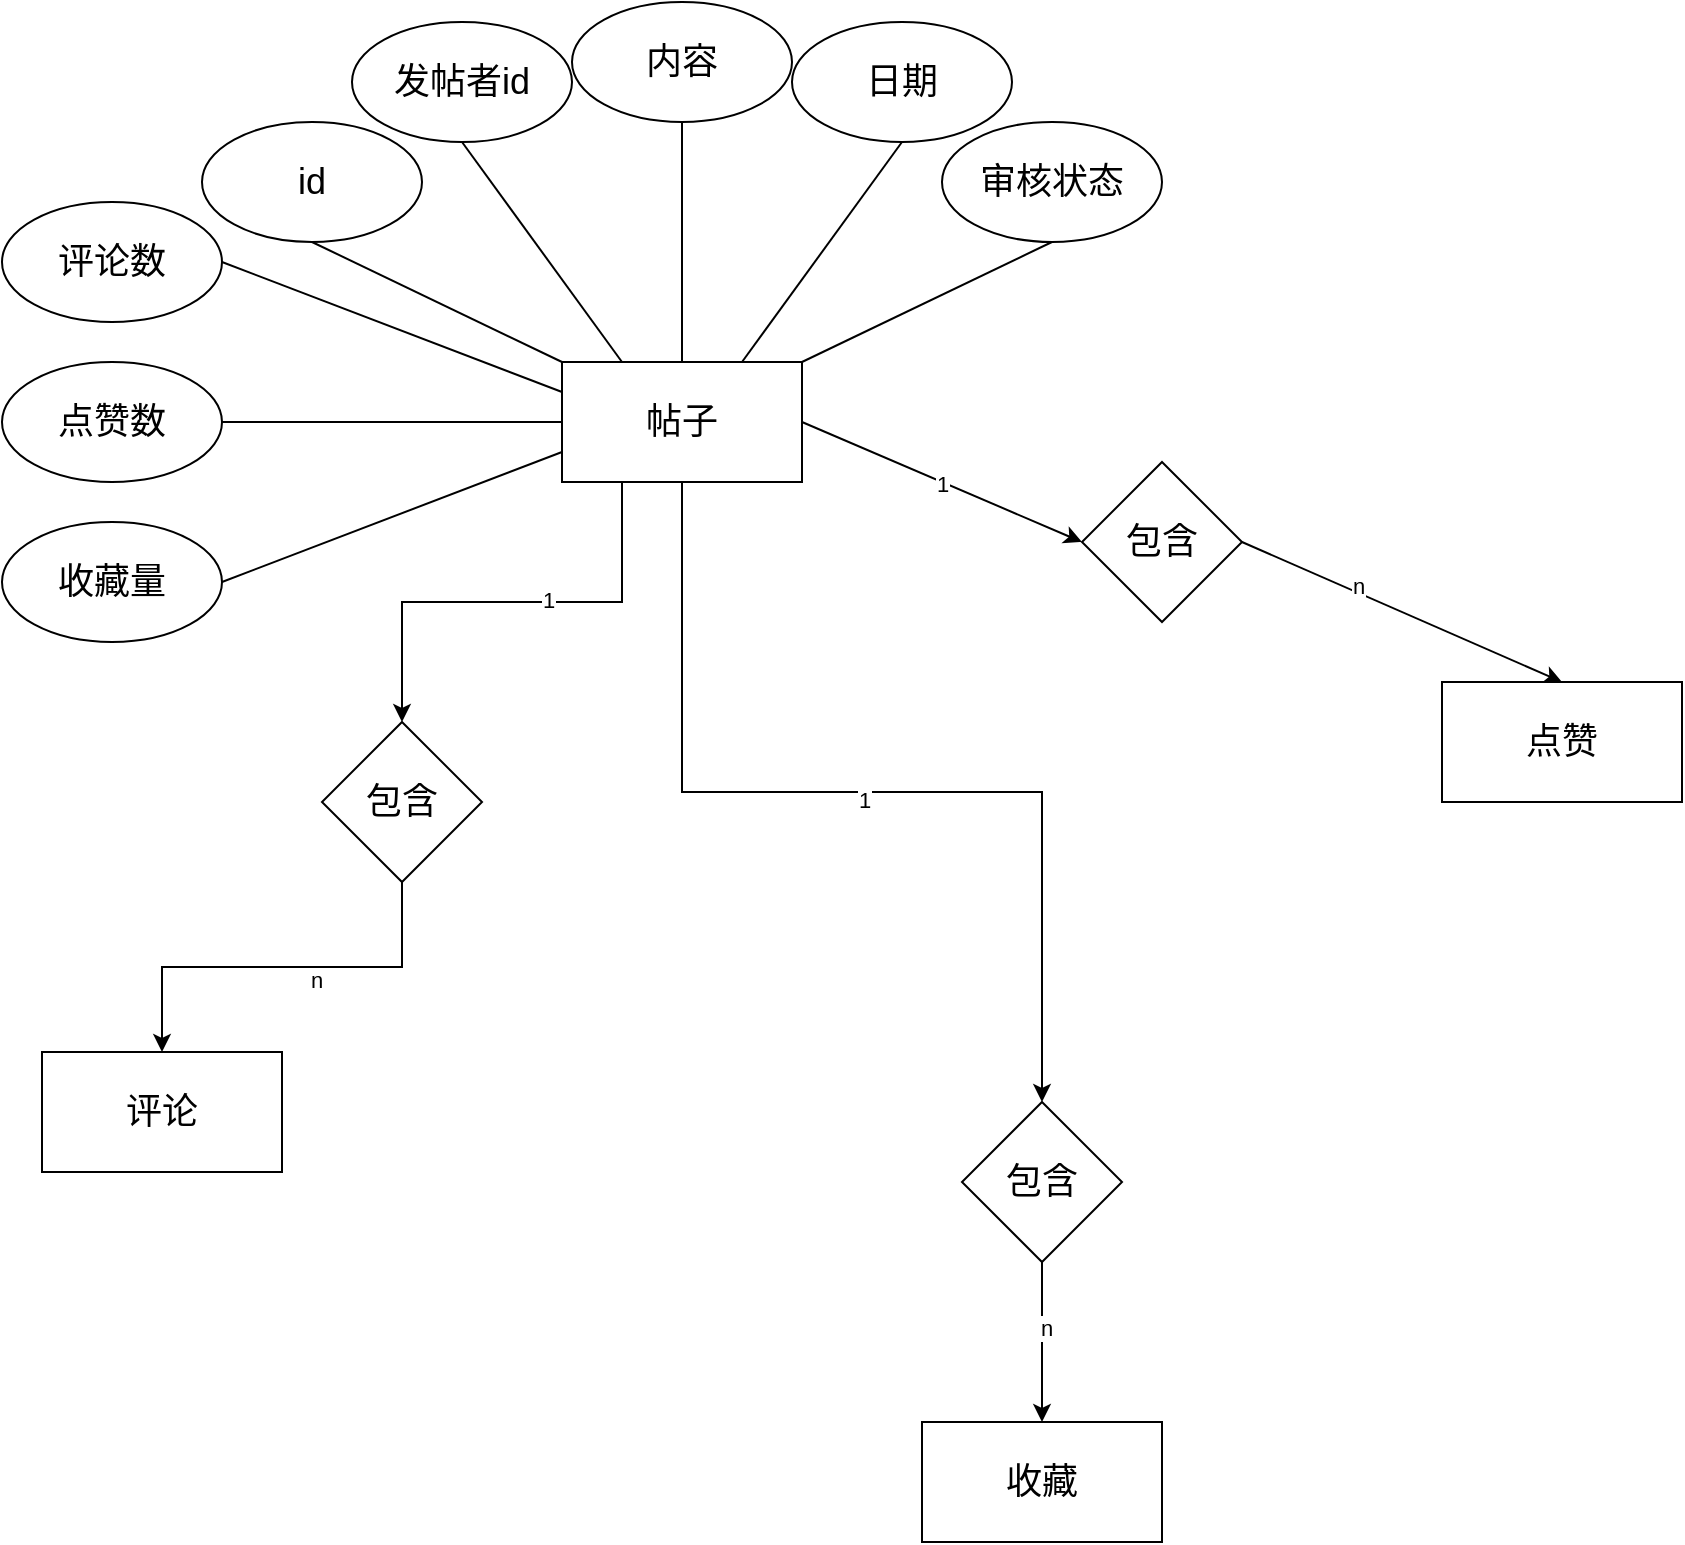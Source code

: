 <mxfile version="22.1.11" type="github">
  <diagram name="第 1 页" id="2Gz7SrLioSq2VKZis4Vz">
    <mxGraphModel dx="2010" dy="841" grid="1" gridSize="10" guides="1" tooltips="1" connect="1" arrows="1" fold="1" page="1" pageScale="1" pageWidth="827" pageHeight="1169" math="0" shadow="0">
      <root>
        <mxCell id="0" />
        <mxCell id="1" parent="0" />
        <mxCell id="52fOuieR0V_oZfQblmON-35" style="rounded=0;orthogonalLoop=1;jettySize=auto;html=1;exitX=0.25;exitY=0;exitDx=0;exitDy=0;entryX=0.5;entryY=1;entryDx=0;entryDy=0;fontStyle=0;fontSize=18;endArrow=none;endFill=0;" edge="1" parent="1" source="52fOuieR0V_oZfQblmON-30" target="52fOuieR0V_oZfQblmON-34">
          <mxGeometry relative="1" as="geometry" />
        </mxCell>
        <mxCell id="52fOuieR0V_oZfQblmON-37" style="rounded=0;orthogonalLoop=1;jettySize=auto;html=1;exitX=0.5;exitY=0;exitDx=0;exitDy=0;entryX=0.5;entryY=1;entryDx=0;entryDy=0;fontStyle=0;fontSize=18;endArrow=none;endFill=0;" edge="1" parent="1" source="52fOuieR0V_oZfQblmON-30" target="52fOuieR0V_oZfQblmON-36">
          <mxGeometry relative="1" as="geometry" />
        </mxCell>
        <mxCell id="52fOuieR0V_oZfQblmON-40" style="rounded=0;orthogonalLoop=1;jettySize=auto;html=1;exitX=0.75;exitY=0;exitDx=0;exitDy=0;entryX=0.5;entryY=1;entryDx=0;entryDy=0;endArrow=none;endFill=0;" edge="1" parent="1" source="52fOuieR0V_oZfQblmON-30" target="52fOuieR0V_oZfQblmON-38">
          <mxGeometry relative="1" as="geometry" />
        </mxCell>
        <mxCell id="52fOuieR0V_oZfQblmON-44" style="rounded=0;orthogonalLoop=1;jettySize=auto;html=1;exitX=1;exitY=0;exitDx=0;exitDy=0;entryX=0.5;entryY=1;entryDx=0;entryDy=0;endArrow=none;endFill=0;" edge="1" parent="1" source="52fOuieR0V_oZfQblmON-30" target="52fOuieR0V_oZfQblmON-42">
          <mxGeometry relative="1" as="geometry" />
        </mxCell>
        <mxCell id="52fOuieR0V_oZfQblmON-47" style="rounded=0;orthogonalLoop=1;jettySize=auto;html=1;exitX=0;exitY=0;exitDx=0;exitDy=0;entryX=0.5;entryY=1;entryDx=0;entryDy=0;endArrow=none;endFill=0;" edge="1" parent="1" source="52fOuieR0V_oZfQblmON-30" target="52fOuieR0V_oZfQblmON-31">
          <mxGeometry relative="1" as="geometry" />
        </mxCell>
        <mxCell id="52fOuieR0V_oZfQblmON-52" style="rounded=0;orthogonalLoop=1;jettySize=auto;html=1;exitX=0;exitY=0.25;exitDx=0;exitDy=0;entryX=1;entryY=0.5;entryDx=0;entryDy=0;endArrow=none;endFill=0;" edge="1" parent="1" source="52fOuieR0V_oZfQblmON-30" target="52fOuieR0V_oZfQblmON-51">
          <mxGeometry relative="1" as="geometry" />
        </mxCell>
        <mxCell id="52fOuieR0V_oZfQblmON-53" style="rounded=0;orthogonalLoop=1;jettySize=auto;html=1;exitX=0;exitY=0.5;exitDx=0;exitDy=0;entryX=1;entryY=0.5;entryDx=0;entryDy=0;endArrow=none;endFill=0;" edge="1" parent="1" source="52fOuieR0V_oZfQblmON-30" target="52fOuieR0V_oZfQblmON-46">
          <mxGeometry relative="1" as="geometry" />
        </mxCell>
        <mxCell id="52fOuieR0V_oZfQblmON-54" style="rounded=0;orthogonalLoop=1;jettySize=auto;html=1;exitX=0;exitY=0.75;exitDx=0;exitDy=0;entryX=1;entryY=0.5;entryDx=0;entryDy=0;endArrow=none;endFill=0;" edge="1" parent="1" source="52fOuieR0V_oZfQblmON-30" target="52fOuieR0V_oZfQblmON-50">
          <mxGeometry relative="1" as="geometry" />
        </mxCell>
        <mxCell id="52fOuieR0V_oZfQblmON-62" style="rounded=0;orthogonalLoop=1;jettySize=auto;html=1;exitX=1;exitY=0.5;exitDx=0;exitDy=0;entryX=0;entryY=0.5;entryDx=0;entryDy=0;" edge="1" parent="1" source="52fOuieR0V_oZfQblmON-30" target="52fOuieR0V_oZfQblmON-61">
          <mxGeometry relative="1" as="geometry" />
        </mxCell>
        <mxCell id="52fOuieR0V_oZfQblmON-77" value="1" style="edgeLabel;html=1;align=center;verticalAlign=middle;resizable=0;points=[];" vertex="1" connectable="0" parent="52fOuieR0V_oZfQblmON-62">
          <mxGeometry x="-0.002" y="-1" relative="1" as="geometry">
            <mxPoint as="offset" />
          </mxGeometry>
        </mxCell>
        <mxCell id="52fOuieR0V_oZfQblmON-64" style="edgeStyle=orthogonalEdgeStyle;rounded=0;orthogonalLoop=1;jettySize=auto;html=1;exitX=0.5;exitY=1;exitDx=0;exitDy=0;entryX=0.5;entryY=0;entryDx=0;entryDy=0;" edge="1" parent="1" source="52fOuieR0V_oZfQblmON-30" target="52fOuieR0V_oZfQblmON-59">
          <mxGeometry relative="1" as="geometry" />
        </mxCell>
        <mxCell id="52fOuieR0V_oZfQblmON-74" value="1" style="edgeLabel;html=1;align=center;verticalAlign=middle;resizable=0;points=[];" vertex="1" connectable="0" parent="52fOuieR0V_oZfQblmON-64">
          <mxGeometry x="0.002" y="-4" relative="1" as="geometry">
            <mxPoint as="offset" />
          </mxGeometry>
        </mxCell>
        <mxCell id="52fOuieR0V_oZfQblmON-66" style="edgeStyle=orthogonalEdgeStyle;rounded=0;orthogonalLoop=1;jettySize=auto;html=1;exitX=0.25;exitY=1;exitDx=0;exitDy=0;entryX=0.5;entryY=0;entryDx=0;entryDy=0;" edge="1" parent="1" source="52fOuieR0V_oZfQblmON-30" target="52fOuieR0V_oZfQblmON-60">
          <mxGeometry relative="1" as="geometry" />
        </mxCell>
        <mxCell id="52fOuieR0V_oZfQblmON-68" value="1" style="edgeLabel;html=1;align=center;verticalAlign=middle;resizable=0;points=[];" vertex="1" connectable="0" parent="52fOuieR0V_oZfQblmON-66">
          <mxGeometry x="-0.156" y="-1" relative="1" as="geometry">
            <mxPoint as="offset" />
          </mxGeometry>
        </mxCell>
        <mxCell id="52fOuieR0V_oZfQblmON-30" value="帖子" style="rounded=0;whiteSpace=wrap;html=1;fontStyle=0;fontSize=18;" vertex="1" parent="1">
          <mxGeometry x="140" y="210" width="120" height="60" as="geometry" />
        </mxCell>
        <mxCell id="52fOuieR0V_oZfQblmON-31" value="id" style="ellipse;whiteSpace=wrap;html=1;fontStyle=0;fontSize=18;" vertex="1" parent="1">
          <mxGeometry x="-40" y="90" width="110" height="60" as="geometry" />
        </mxCell>
        <mxCell id="52fOuieR0V_oZfQblmON-34" value="发帖者id" style="ellipse;whiteSpace=wrap;html=1;fontStyle=0;fontSize=18;" vertex="1" parent="1">
          <mxGeometry x="35" y="40" width="110" height="60" as="geometry" />
        </mxCell>
        <mxCell id="52fOuieR0V_oZfQblmON-36" value="内容" style="ellipse;whiteSpace=wrap;html=1;fontStyle=0;fontSize=18;" vertex="1" parent="1">
          <mxGeometry x="145" y="30" width="110" height="60" as="geometry" />
        </mxCell>
        <mxCell id="52fOuieR0V_oZfQblmON-38" value="日期" style="ellipse;whiteSpace=wrap;html=1;fontStyle=0;fontSize=18;" vertex="1" parent="1">
          <mxGeometry x="255" y="40" width="110" height="60" as="geometry" />
        </mxCell>
        <mxCell id="52fOuieR0V_oZfQblmON-42" value="审核状态" style="ellipse;whiteSpace=wrap;html=1;fontStyle=0;fontSize=18;" vertex="1" parent="1">
          <mxGeometry x="330" y="90" width="110" height="60" as="geometry" />
        </mxCell>
        <mxCell id="52fOuieR0V_oZfQblmON-46" value="点赞数" style="ellipse;whiteSpace=wrap;html=1;fontStyle=0;fontSize=18;" vertex="1" parent="1">
          <mxGeometry x="-140" y="210" width="110" height="60" as="geometry" />
        </mxCell>
        <mxCell id="52fOuieR0V_oZfQblmON-50" value="收藏量" style="ellipse;whiteSpace=wrap;html=1;fontStyle=0;fontSize=18;" vertex="1" parent="1">
          <mxGeometry x="-140" y="290" width="110" height="60" as="geometry" />
        </mxCell>
        <mxCell id="52fOuieR0V_oZfQblmON-51" value="评论数" style="ellipse;whiteSpace=wrap;html=1;fontStyle=0;fontSize=18;" vertex="1" parent="1">
          <mxGeometry x="-140" y="130" width="110" height="60" as="geometry" />
        </mxCell>
        <mxCell id="52fOuieR0V_oZfQblmON-56" value="评论" style="rounded=0;whiteSpace=wrap;html=1;fontStyle=0;fontSize=18;" vertex="1" parent="1">
          <mxGeometry x="-120" y="555" width="120" height="60" as="geometry" />
        </mxCell>
        <mxCell id="52fOuieR0V_oZfQblmON-57" value="点赞" style="rounded=0;whiteSpace=wrap;html=1;fontStyle=0;fontSize=18;" vertex="1" parent="1">
          <mxGeometry x="580" y="370" width="120" height="60" as="geometry" />
        </mxCell>
        <mxCell id="52fOuieR0V_oZfQblmON-58" value="收藏" style="rounded=0;whiteSpace=wrap;html=1;fontStyle=0;fontSize=18;" vertex="1" parent="1">
          <mxGeometry x="320" y="740" width="120" height="60" as="geometry" />
        </mxCell>
        <mxCell id="52fOuieR0V_oZfQblmON-65" style="edgeStyle=orthogonalEdgeStyle;rounded=0;orthogonalLoop=1;jettySize=auto;html=1;exitX=0.5;exitY=1;exitDx=0;exitDy=0;entryX=0.5;entryY=0;entryDx=0;entryDy=0;" edge="1" parent="1" source="52fOuieR0V_oZfQblmON-59" target="52fOuieR0V_oZfQblmON-58">
          <mxGeometry relative="1" as="geometry" />
        </mxCell>
        <mxCell id="52fOuieR0V_oZfQblmON-75" value="n" style="edgeLabel;html=1;align=center;verticalAlign=middle;resizable=0;points=[];" vertex="1" connectable="0" parent="52fOuieR0V_oZfQblmON-65">
          <mxGeometry x="-0.192" y="2" relative="1" as="geometry">
            <mxPoint as="offset" />
          </mxGeometry>
        </mxCell>
        <mxCell id="52fOuieR0V_oZfQblmON-59" value="包含" style="rhombus;whiteSpace=wrap;html=1;fontSize=18;" vertex="1" parent="1">
          <mxGeometry x="340" y="580" width="80" height="80" as="geometry" />
        </mxCell>
        <mxCell id="52fOuieR0V_oZfQblmON-67" style="edgeStyle=orthogonalEdgeStyle;rounded=0;orthogonalLoop=1;jettySize=auto;html=1;exitX=0.5;exitY=1;exitDx=0;exitDy=0;entryX=0.5;entryY=0;entryDx=0;entryDy=0;" edge="1" parent="1" source="52fOuieR0V_oZfQblmON-60" target="52fOuieR0V_oZfQblmON-56">
          <mxGeometry relative="1" as="geometry" />
        </mxCell>
        <mxCell id="52fOuieR0V_oZfQblmON-71" value="n" style="edgeLabel;html=1;align=center;verticalAlign=middle;resizable=0;points=[];" vertex="1" connectable="0" parent="52fOuieR0V_oZfQblmON-67">
          <mxGeometry x="-0.163" y="6" relative="1" as="geometry">
            <mxPoint as="offset" />
          </mxGeometry>
        </mxCell>
        <mxCell id="52fOuieR0V_oZfQblmON-60" value="包含" style="rhombus;whiteSpace=wrap;html=1;fontSize=18;" vertex="1" parent="1">
          <mxGeometry x="20" y="390" width="80" height="80" as="geometry" />
        </mxCell>
        <mxCell id="52fOuieR0V_oZfQblmON-63" style="rounded=0;orthogonalLoop=1;jettySize=auto;html=1;exitX=1;exitY=0.5;exitDx=0;exitDy=0;entryX=0.5;entryY=0;entryDx=0;entryDy=0;" edge="1" parent="1" source="52fOuieR0V_oZfQblmON-61" target="52fOuieR0V_oZfQblmON-57">
          <mxGeometry relative="1" as="geometry">
            <mxPoint x="630" y="360" as="targetPoint" />
          </mxGeometry>
        </mxCell>
        <mxCell id="52fOuieR0V_oZfQblmON-78" value="n" style="edgeLabel;html=1;align=center;verticalAlign=middle;resizable=0;points=[];" vertex="1" connectable="0" parent="52fOuieR0V_oZfQblmON-63">
          <mxGeometry x="-0.29" y="3" relative="1" as="geometry">
            <mxPoint as="offset" />
          </mxGeometry>
        </mxCell>
        <mxCell id="52fOuieR0V_oZfQblmON-61" value="包含" style="rhombus;whiteSpace=wrap;html=1;fontSize=18;" vertex="1" parent="1">
          <mxGeometry x="400" y="260" width="80" height="80" as="geometry" />
        </mxCell>
      </root>
    </mxGraphModel>
  </diagram>
</mxfile>
